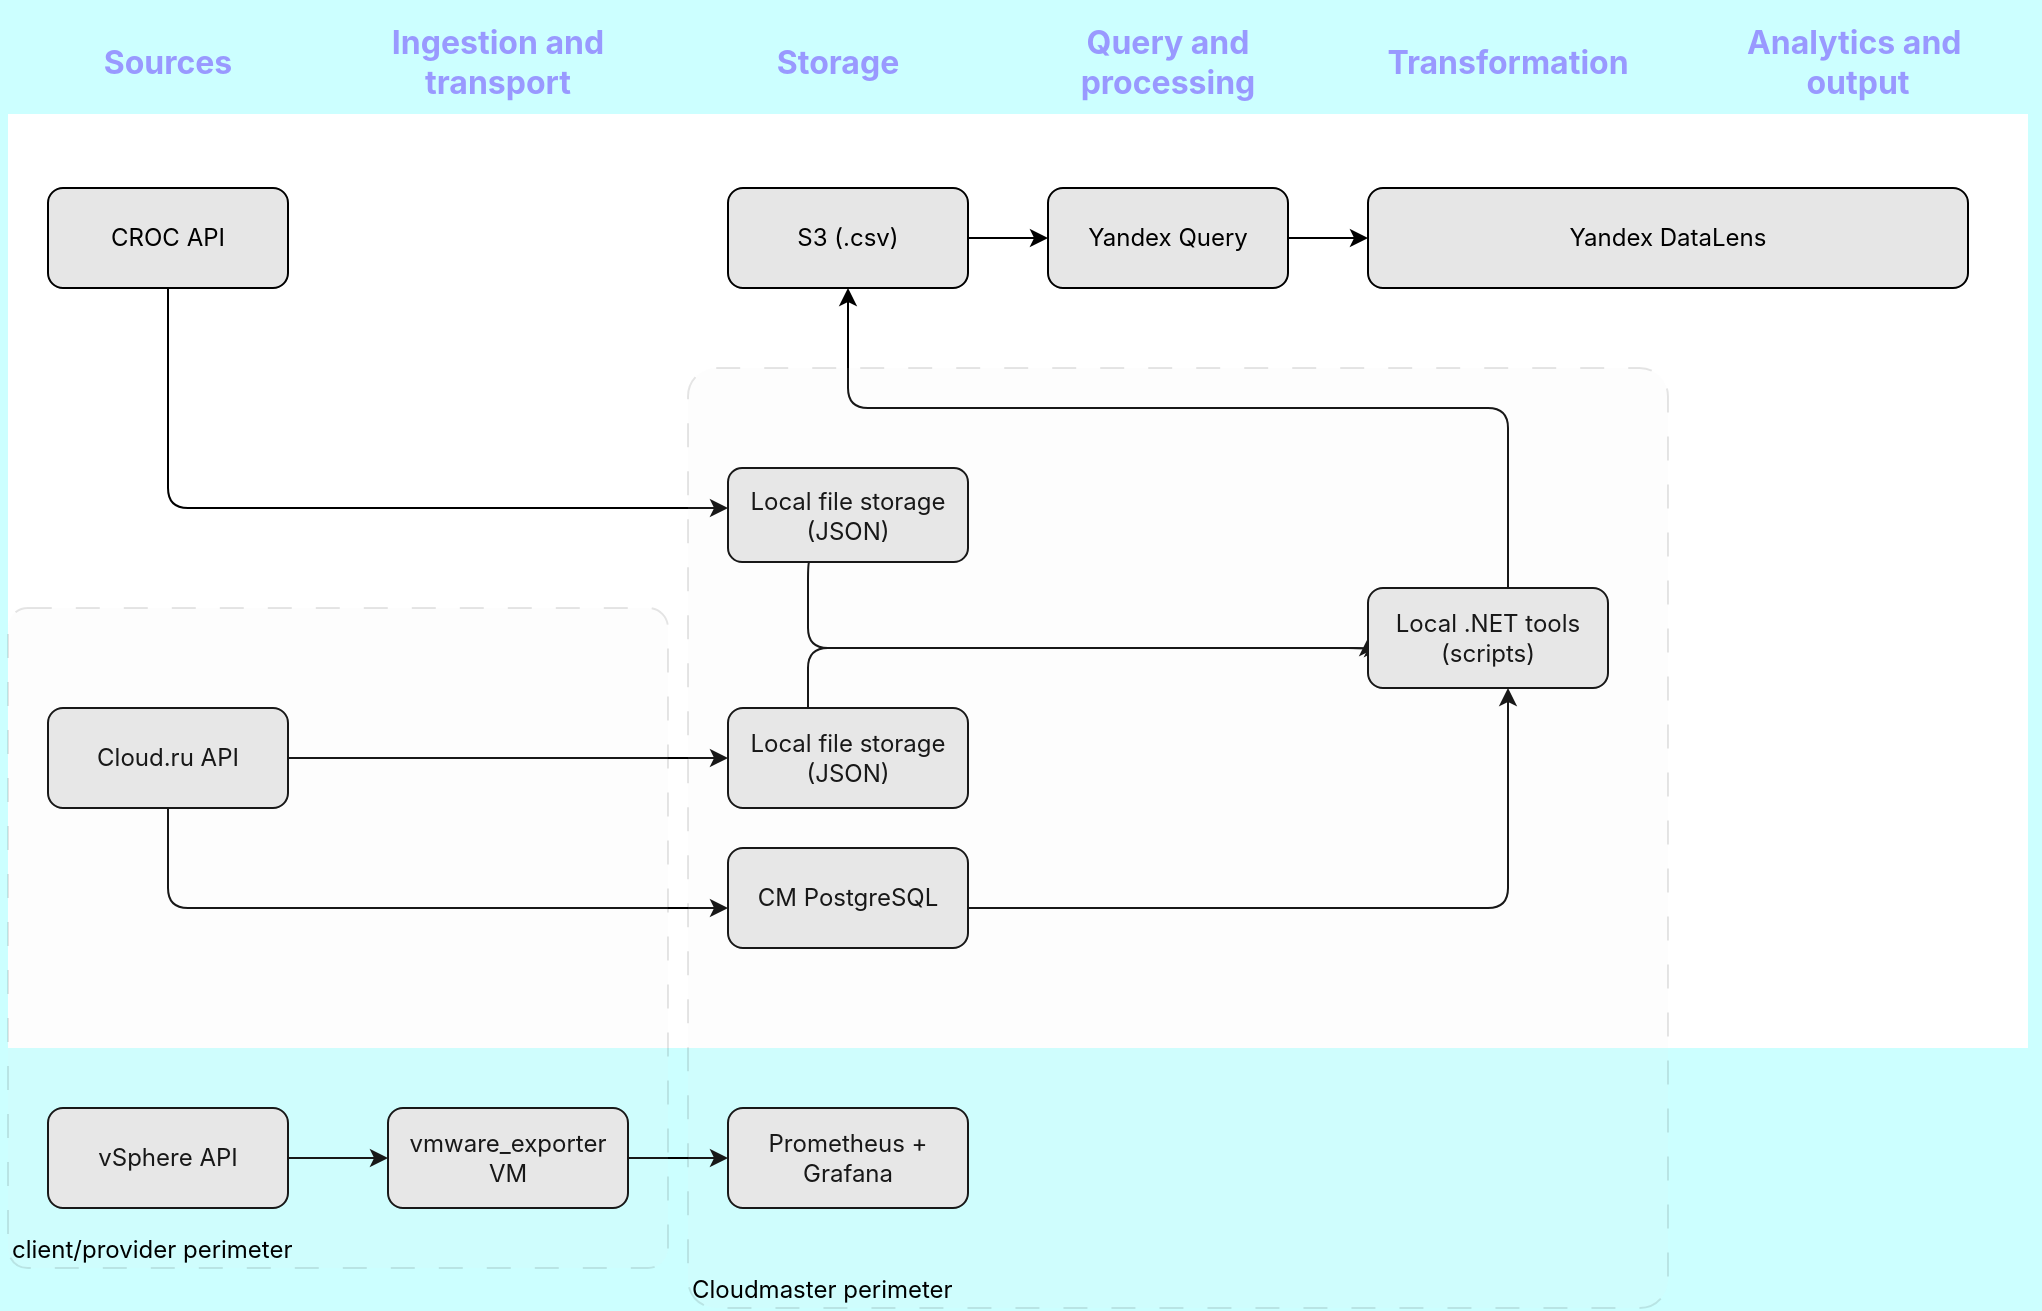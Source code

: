 <mxfile version="24.7.7">
  <diagram name="Page-1" id="4GBzzB2ue3xNTXYEmm02">
    <mxGraphModel dx="1012" dy="373" grid="1" gridSize="10" guides="1" tooltips="1" connect="1" arrows="1" fold="1" page="1" pageScale="1" pageWidth="1169" pageHeight="827" background="#CCFFFF" math="0" shadow="0">
      <root>
        <mxCell id="0" />
        <mxCell id="1" parent="0" />
        <mxCell id="fL6lvS7GN7arQnfJmLDX-31" value="" style="shape=table;startSize=0;container=1;collapsible=0;childLayout=tableLayout;fontSize=16;fillColor=none;strokeColor=none;swimlaneLine=1;fontFamily=inter;fixedRows=0;" parent="1" vertex="1">
          <mxGeometry x="10" y="10" width="1010" height="520" as="geometry" />
        </mxCell>
        <mxCell id="fL6lvS7GN7arQnfJmLDX-32" value="" style="shape=tableRow;horizontal=0;startSize=0;swimlaneHead=0;swimlaneBody=0;strokeColor=inherit;top=0;left=0;bottom=0;right=0;collapsible=0;dropTarget=0;fillColor=none;points=[[0,0.5],[1,0.5]];portConstraint=eastwest;fontSize=16;shadow=1;fontStyle=1" parent="fL6lvS7GN7arQnfJmLDX-31" vertex="1">
          <mxGeometry width="1010" height="53" as="geometry" />
        </mxCell>
        <mxCell id="fL6lvS7GN7arQnfJmLDX-33" value="Sources" style="shape=partialRectangle;html=1;whiteSpace=wrap;connectable=0;strokeColor=inherit;overflow=hidden;fillColor=none;top=0;left=0;bottom=0;right=0;pointerEvents=1;fontSize=16;strokeWidth=0;fontStyle=1;fontColor=#9999FF;fontFamily=inter;" parent="fL6lvS7GN7arQnfJmLDX-32" vertex="1">
          <mxGeometry width="160" height="53" as="geometry">
            <mxRectangle width="160" height="53" as="alternateBounds" />
          </mxGeometry>
        </mxCell>
        <mxCell id="fL6lvS7GN7arQnfJmLDX-34" value="Ingestion and transport" style="shape=partialRectangle;html=1;whiteSpace=wrap;connectable=0;strokeColor=inherit;overflow=hidden;fillColor=none;top=0;left=0;bottom=0;right=0;pointerEvents=1;fontSize=16;strokeWidth=0;fontStyle=1;fontColor=#9999FF;fontFamily=inter;" parent="fL6lvS7GN7arQnfJmLDX-32" vertex="1">
          <mxGeometry x="160" width="170" height="53" as="geometry">
            <mxRectangle width="170" height="53" as="alternateBounds" />
          </mxGeometry>
        </mxCell>
        <mxCell id="fL6lvS7GN7arQnfJmLDX-35" value="Storage" style="shape=partialRectangle;html=1;whiteSpace=wrap;connectable=0;strokeColor=inherit;overflow=hidden;fillColor=none;top=0;left=0;bottom=0;right=0;pointerEvents=1;fontSize=16;strokeWidth=0;fontStyle=1;fontColor=#9999FF;fontFamily=inter;" parent="fL6lvS7GN7arQnfJmLDX-32" vertex="1">
          <mxGeometry x="330" width="170" height="53" as="geometry">
            <mxRectangle width="170" height="53" as="alternateBounds" />
          </mxGeometry>
        </mxCell>
        <mxCell id="fL6lvS7GN7arQnfJmLDX-44" value="Query and processing" style="shape=partialRectangle;html=1;whiteSpace=wrap;connectable=0;strokeColor=inherit;overflow=hidden;fillColor=none;top=0;left=0;bottom=0;right=0;pointerEvents=1;fontSize=16;strokeWidth=0;fontStyle=1;fontColor=#9999FF;fontFamily=inter;" parent="fL6lvS7GN7arQnfJmLDX-32" vertex="1">
          <mxGeometry x="500" width="160" height="53" as="geometry">
            <mxRectangle width="160" height="53" as="alternateBounds" />
          </mxGeometry>
        </mxCell>
        <mxCell id="fL6lvS7GN7arQnfJmLDX-47" value="Transformation" style="shape=partialRectangle;html=1;whiteSpace=wrap;connectable=0;strokeColor=inherit;overflow=hidden;fillColor=none;top=0;left=0;bottom=0;right=0;pointerEvents=1;fontSize=16;strokeWidth=0;fontStyle=1;fontColor=#9999FF;fontFamily=inter;" parent="fL6lvS7GN7arQnfJmLDX-32" vertex="1">
          <mxGeometry x="660" width="180" height="53" as="geometry">
            <mxRectangle width="180" height="53" as="alternateBounds" />
          </mxGeometry>
        </mxCell>
        <mxCell id="fL6lvS7GN7arQnfJmLDX-50" value="Analytics and&amp;nbsp;&lt;div&gt;output&lt;/div&gt;" style="shape=partialRectangle;html=1;whiteSpace=wrap;connectable=0;strokeColor=inherit;overflow=hidden;fillColor=none;top=0;left=0;bottom=0;right=0;pointerEvents=1;fontSize=16;strokeWidth=0;fontStyle=1;fontColor=#9999FF;fontFamily=inter;" parent="fL6lvS7GN7arQnfJmLDX-32" vertex="1">
          <mxGeometry x="840" width="170" height="53" as="geometry">
            <mxRectangle width="170" height="53" as="alternateBounds" />
          </mxGeometry>
        </mxCell>
        <mxCell id="fL6lvS7GN7arQnfJmLDX-40" value="" style="shape=tableRow;horizontal=0;startSize=0;swimlaneHead=0;swimlaneBody=0;strokeColor=inherit;top=0;left=0;bottom=0;right=0;collapsible=0;dropTarget=0;fillColor=none;points=[[0,0.5],[1,0.5]];portConstraint=eastwest;fontSize=16;" parent="fL6lvS7GN7arQnfJmLDX-31" vertex="1">
          <mxGeometry y="53" width="1010" height="467" as="geometry" />
        </mxCell>
        <mxCell id="fL6lvS7GN7arQnfJmLDX-41" value="" style="shape=partialRectangle;html=1;whiteSpace=wrap;connectable=0;strokeColor=inherit;overflow=hidden;fillColor=#FFFFFF;top=0;left=0;bottom=0;right=0;pointerEvents=1;fontSize=16;" parent="fL6lvS7GN7arQnfJmLDX-40" vertex="1">
          <mxGeometry width="160" height="467" as="geometry">
            <mxRectangle width="160" height="467" as="alternateBounds" />
          </mxGeometry>
        </mxCell>
        <mxCell id="fL6lvS7GN7arQnfJmLDX-42" value="" style="shape=partialRectangle;html=1;whiteSpace=wrap;connectable=0;strokeColor=inherit;overflow=hidden;fillColor=#FFFFFF;top=0;left=0;bottom=0;right=0;pointerEvents=1;fontSize=16;" parent="fL6lvS7GN7arQnfJmLDX-40" vertex="1">
          <mxGeometry x="160" width="170" height="467" as="geometry">
            <mxRectangle width="170" height="467" as="alternateBounds" />
          </mxGeometry>
        </mxCell>
        <mxCell id="fL6lvS7GN7arQnfJmLDX-43" value="" style="shape=partialRectangle;html=1;whiteSpace=wrap;connectable=0;strokeColor=inherit;overflow=hidden;fillColor=default;top=0;left=0;bottom=0;right=0;pointerEvents=1;fontSize=16;strokeWidth=8;perimeterSpacing=5;" parent="fL6lvS7GN7arQnfJmLDX-40" vertex="1">
          <mxGeometry x="330" width="170" height="467" as="geometry">
            <mxRectangle width="170" height="467" as="alternateBounds" />
          </mxGeometry>
        </mxCell>
        <mxCell id="fL6lvS7GN7arQnfJmLDX-46" style="shape=partialRectangle;html=1;whiteSpace=wrap;connectable=0;strokeColor=inherit;overflow=hidden;fillColor=default;top=0;left=0;bottom=0;right=0;pointerEvents=1;fontSize=16;" parent="fL6lvS7GN7arQnfJmLDX-40" vertex="1">
          <mxGeometry x="500" width="160" height="467" as="geometry">
            <mxRectangle width="160" height="467" as="alternateBounds" />
          </mxGeometry>
        </mxCell>
        <mxCell id="fL6lvS7GN7arQnfJmLDX-49" style="shape=partialRectangle;html=1;whiteSpace=wrap;connectable=0;strokeColor=inherit;overflow=hidden;fillColor=default;top=0;left=0;bottom=0;right=0;pointerEvents=1;fontSize=16;" parent="fL6lvS7GN7arQnfJmLDX-40" vertex="1">
          <mxGeometry x="660" width="180" height="467" as="geometry">
            <mxRectangle width="180" height="467" as="alternateBounds" />
          </mxGeometry>
        </mxCell>
        <mxCell id="fL6lvS7GN7arQnfJmLDX-52" style="shape=partialRectangle;html=1;whiteSpace=wrap;connectable=0;strokeColor=inherit;overflow=hidden;fillColor=default;top=0;left=0;bottom=0;right=0;pointerEvents=1;fontSize=16;perimeterSpacing=0;shadow=0;" parent="fL6lvS7GN7arQnfJmLDX-40" vertex="1">
          <mxGeometry x="840" width="170" height="467" as="geometry">
            <mxRectangle width="170" height="467" as="alternateBounds" />
          </mxGeometry>
        </mxCell>
        <mxCell id="fL6lvS7GN7arQnfJmLDX-68" value="" style="whiteSpace=wrap;html=1;rounded=1;" parent="fL6lvS7GN7arQnfJmLDX-40" vertex="1">
          <mxGeometry x="1010" height="467" as="geometry">
            <mxRectangle width="NaN" height="467" as="alternateBounds" />
          </mxGeometry>
        </mxCell>
        <mxCell id="fL6lvS7GN7arQnfJmLDX-4" value="" style="edgeStyle=orthogonalEdgeStyle;rounded=1;orthogonalLoop=1;jettySize=auto;html=1;curved=0;" parent="1" source="fL6lvS7GN7arQnfJmLDX-1" target="fL6lvS7GN7arQnfJmLDX-3" edge="1">
          <mxGeometry relative="1" as="geometry">
            <Array as="points">
              <mxPoint x="90" y="260" />
            </Array>
            <mxPoint as="offset" />
          </mxGeometry>
        </mxCell>
        <mxCell id="fL6lvS7GN7arQnfJmLDX-1" value="CROC &lt;span style=&quot;background-color: initial;&quot;&gt;API&lt;/span&gt;" style="rounded=1;whiteSpace=wrap;html=1;fontFamily=inter;fillColor=#E6E6E6;" parent="1" vertex="1">
          <mxGeometry x="30" y="100" width="120" height="50" as="geometry" />
        </mxCell>
        <mxCell id="fL6lvS7GN7arQnfJmLDX-13" value="" style="edgeStyle=orthogonalEdgeStyle;rounded=1;orthogonalLoop=1;jettySize=auto;html=1;curved=0;" parent="1" source="fL6lvS7GN7arQnfJmLDX-2" target="fL6lvS7GN7arQnfJmLDX-12" edge="1">
          <mxGeometry relative="1" as="geometry">
            <Array as="points">
              <mxPoint x="90" y="460" />
            </Array>
          </mxGeometry>
        </mxCell>
        <mxCell id="fL6lvS7GN7arQnfJmLDX-88" style="edgeStyle=orthogonalEdgeStyle;rounded=0;orthogonalLoop=1;jettySize=auto;html=1;" parent="1" source="fL6lvS7GN7arQnfJmLDX-2" target="fL6lvS7GN7arQnfJmLDX-5" edge="1">
          <mxGeometry relative="1" as="geometry" />
        </mxCell>
        <mxCell id="fL6lvS7GN7arQnfJmLDX-2" value="Cloud.ru API" style="rounded=1;whiteSpace=wrap;html=1;fontFamily=inter;fillColor=#E6E6E6;" parent="1" vertex="1">
          <mxGeometry x="30" y="360" width="120" height="50" as="geometry" />
        </mxCell>
        <mxCell id="fL6lvS7GN7arQnfJmLDX-84" style="edgeStyle=orthogonalEdgeStyle;rounded=1;orthogonalLoop=1;jettySize=auto;html=1;curved=0;entryX=0.02;entryY=0.509;entryDx=0;entryDy=0;entryPerimeter=0;exitX=0.345;exitY=0.996;exitDx=0;exitDy=0;exitPerimeter=0;" parent="1" source="fL6lvS7GN7arQnfJmLDX-3" target="fL6lvS7GN7arQnfJmLDX-72" edge="1">
          <mxGeometry relative="1" as="geometry">
            <mxPoint x="390" y="287" as="sourcePoint" />
            <mxPoint x="680" y="337" as="targetPoint" />
            <Array as="points">
              <mxPoint x="410" y="287" />
              <mxPoint x="410" y="330" />
            </Array>
          </mxGeometry>
        </mxCell>
        <mxCell id="fL6lvS7GN7arQnfJmLDX-3" value="Local file storage (JSON)" style="whiteSpace=wrap;html=1;rounded=1;fontFamily=inter;fillColor=#E6E6E6;" parent="1" vertex="1">
          <mxGeometry x="370" y="240" width="120" height="47" as="geometry" />
        </mxCell>
        <mxCell id="fL6lvS7GN7arQnfJmLDX-81" style="edgeStyle=orthogonalEdgeStyle;rounded=1;orthogonalLoop=1;jettySize=auto;html=1;entryX=0;entryY=0.5;entryDx=0;entryDy=0;curved=0;" parent="1" source="fL6lvS7GN7arQnfJmLDX-5" target="fL6lvS7GN7arQnfJmLDX-72" edge="1">
          <mxGeometry relative="1" as="geometry">
            <Array as="points">
              <mxPoint x="410" y="330" />
            </Array>
          </mxGeometry>
        </mxCell>
        <mxCell id="fL6lvS7GN7arQnfJmLDX-5" value="Local file storage (JSON)" style="whiteSpace=wrap;html=1;rounded=1;fontFamily=inter;fillColor=#E6E6E6;" parent="1" vertex="1">
          <mxGeometry x="370" y="360" width="120" height="50" as="geometry" />
        </mxCell>
        <mxCell id="fL6lvS7GN7arQnfJmLDX-16" value="" style="edgeStyle=orthogonalEdgeStyle;rounded=0;orthogonalLoop=1;jettySize=auto;html=1;" parent="1" source="fL6lvS7GN7arQnfJmLDX-10" target="fL6lvS7GN7arQnfJmLDX-15" edge="1">
          <mxGeometry relative="1" as="geometry" />
        </mxCell>
        <mxCell id="fL6lvS7GN7arQnfJmLDX-10" value="S3 (.csv)" style="whiteSpace=wrap;html=1;rounded=1;fontFamily=inter;fillColor=#E6E6E6;" parent="1" vertex="1">
          <mxGeometry x="370" y="100" width="120" height="50" as="geometry" />
        </mxCell>
        <mxCell id="fL6lvS7GN7arQnfJmLDX-76" style="edgeStyle=orthogonalEdgeStyle;rounded=1;orthogonalLoop=1;jettySize=auto;html=1;curved=0;" parent="1" source="fL6lvS7GN7arQnfJmLDX-12" target="fL6lvS7GN7arQnfJmLDX-72" edge="1">
          <mxGeometry relative="1" as="geometry">
            <mxPoint x="760" y="460" as="sourcePoint" />
            <mxPoint x="1030" y="240.0" as="targetPoint" />
            <Array as="points">
              <mxPoint x="760" y="460" />
            </Array>
          </mxGeometry>
        </mxCell>
        <mxCell id="fL6lvS7GN7arQnfJmLDX-12" value="CM PostgreSQL" style="whiteSpace=wrap;html=1;rounded=1;fontFamily=inter;fillColor=#E6E6E6;" parent="1" vertex="1">
          <mxGeometry x="370" y="430" width="120" height="50" as="geometry" />
        </mxCell>
        <mxCell id="fL6lvS7GN7arQnfJmLDX-18" value="" style="edgeStyle=orthogonalEdgeStyle;rounded=0;orthogonalLoop=1;jettySize=auto;html=1;" parent="1" source="fL6lvS7GN7arQnfJmLDX-15" target="fL6lvS7GN7arQnfJmLDX-17" edge="1">
          <mxGeometry relative="1" as="geometry">
            <Array as="points">
              <mxPoint x="590" y="120" />
            </Array>
          </mxGeometry>
        </mxCell>
        <mxCell id="fL6lvS7GN7arQnfJmLDX-15" value="Yandex Query" style="whiteSpace=wrap;html=1;rounded=1;fontFamily=inter;fillColor=#E6E6E6;" parent="1" vertex="1">
          <mxGeometry x="530" y="100" width="120" height="50" as="geometry" />
        </mxCell>
        <mxCell id="fL6lvS7GN7arQnfJmLDX-17" value="Yandex DataLens" style="whiteSpace=wrap;html=1;rounded=1;fontFamily=inter;fillColor=#E6E6E6;" parent="1" vertex="1">
          <mxGeometry x="690" y="100" width="300" height="50" as="geometry" />
        </mxCell>
        <mxCell id="fL6lvS7GN7arQnfJmLDX-83" style="edgeStyle=orthogonalEdgeStyle;rounded=1;orthogonalLoop=1;jettySize=auto;html=1;curved=0;" parent="1" source="fL6lvS7GN7arQnfJmLDX-72" target="fL6lvS7GN7arQnfJmLDX-10" edge="1">
          <mxGeometry relative="1" as="geometry">
            <Array as="points">
              <mxPoint x="760" y="210" />
              <mxPoint x="430" y="210" />
            </Array>
          </mxGeometry>
        </mxCell>
        <mxCell id="fL6lvS7GN7arQnfJmLDX-72" value="Local .NET tools (scripts)" style="rounded=1;whiteSpace=wrap;html=1;fontFamily=inter;fillColor=#E6E6E6;" parent="1" vertex="1">
          <mxGeometry x="690" y="300" width="120" height="50" as="geometry" />
        </mxCell>
        <mxCell id="c60pOhmBY4NE55px_Kcg-2" style="edgeStyle=orthogonalEdgeStyle;rounded=0;orthogonalLoop=1;jettySize=auto;html=1;" edge="1" parent="1" source="c60pOhmBY4NE55px_Kcg-3" target="c60pOhmBY4NE55px_Kcg-4">
          <mxGeometry relative="1" as="geometry" />
        </mxCell>
        <mxCell id="c60pOhmBY4NE55px_Kcg-3" value="vSphere API" style="rounded=1;whiteSpace=wrap;html=1;fontFamily=inter;fillColor=#E6E6E6;" vertex="1" parent="1">
          <mxGeometry x="30" y="560" width="120" height="50" as="geometry" />
        </mxCell>
        <mxCell id="c60pOhmBY4NE55px_Kcg-4" value="vmware_exporter VM" style="whiteSpace=wrap;html=1;rounded=1;fontFamily=inter;fillColor=#E6E6E6;" vertex="1" parent="1">
          <mxGeometry x="200" y="560" width="120" height="50" as="geometry" />
        </mxCell>
        <mxCell id="c60pOhmBY4NE55px_Kcg-5" value="Prometheus + Grafana" style="whiteSpace=wrap;html=1;rounded=1;fontFamily=inter;fillColor=#E6E6E6;" vertex="1" parent="1">
          <mxGeometry x="370" y="560" width="120" height="50" as="geometry" />
        </mxCell>
        <mxCell id="c60pOhmBY4NE55px_Kcg-6" style="edgeStyle=orthogonalEdgeStyle;rounded=0;orthogonalLoop=1;jettySize=auto;html=1;entryX=0;entryY=0.5;entryDx=0;entryDy=0;exitX=1;exitY=0.5;exitDx=0;exitDy=0;" edge="1" parent="1" source="c60pOhmBY4NE55px_Kcg-4" target="c60pOhmBY4NE55px_Kcg-5">
          <mxGeometry relative="1" as="geometry">
            <mxPoint x="330" y="584.63" as="sourcePoint" />
            <mxPoint x="390" y="584.63" as="targetPoint" />
          </mxGeometry>
        </mxCell>
        <mxCell id="c60pOhmBY4NE55px_Kcg-7" value="client/provider perimeter" style="rounded=1;whiteSpace=wrap;html=1;fontFamily=inter;fillColor=#E6E6E6;gradientColor=none;align=left;verticalAlign=bottom;labelBackgroundColor=none;dashed=1;dashPattern=12 12;opacity=10;arcSize=3;" vertex="1" parent="1">
          <mxGeometry x="10" y="310" width="330" height="330" as="geometry" />
        </mxCell>
        <mxCell id="c60pOhmBY4NE55px_Kcg-8" value="Cloudmaster perimeter" style="rounded=1;whiteSpace=wrap;html=1;fontFamily=inter;fillColor=#E6E6E6;gradientColor=none;align=left;verticalAlign=bottom;labelBackgroundColor=none;dashed=1;dashPattern=12 12;opacity=10;arcSize=3;" vertex="1" parent="1">
          <mxGeometry x="350" y="190" width="490" height="470" as="geometry" />
        </mxCell>
      </root>
    </mxGraphModel>
  </diagram>
</mxfile>
